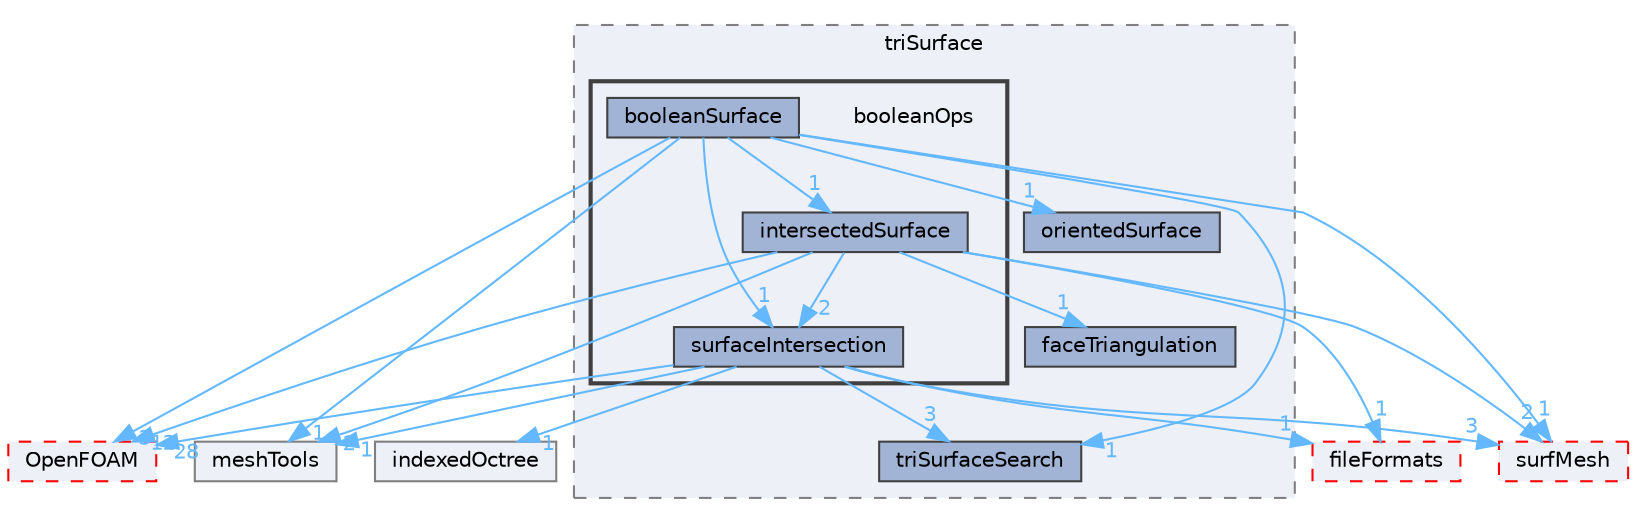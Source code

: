 digraph "src/meshTools/triSurface/booleanOps"
{
 // LATEX_PDF_SIZE
  bgcolor="transparent";
  edge [fontname=Helvetica,fontsize=10,labelfontname=Helvetica,labelfontsize=10];
  node [fontname=Helvetica,fontsize=10,shape=box,height=0.2,width=0.4];
  compound=true
  subgraph clusterdir_2c4b96702ead4056d900947b6784ec65 {
    graph [ bgcolor="#edf0f7", pencolor="grey50", label="triSurface", fontname=Helvetica,fontsize=10 style="filled,dashed", URL="dir_2c4b96702ead4056d900947b6784ec65.html",tooltip=""]
  dir_1e5edae9d759078229e47ceedd1169a4 [label="orientedSurface", fillcolor="#a2b4d6", color="grey25", style="filled", URL="dir_1e5edae9d759078229e47ceedd1169a4.html",tooltip=""];
  dir_db58b4bbfae9cbaaed3d5fced27a0a3c [label="triSurfaceSearch", fillcolor="#a2b4d6", color="grey25", style="filled", URL="dir_db58b4bbfae9cbaaed3d5fced27a0a3c.html",tooltip=""];
  dir_da3509cb0aa4194f68b34816ff3a5687 [label="faceTriangulation", fillcolor="#a2b4d6", color="grey25", style="filled", URL="dir_da3509cb0aa4194f68b34816ff3a5687.html",tooltip=""];
  subgraph clusterdir_74d5f0ef26cbc0ed5739a8bd0c9545b2 {
    graph [ bgcolor="#edf0f7", pencolor="grey25", label="", fontname=Helvetica,fontsize=10 style="filled,bold", URL="dir_74d5f0ef26cbc0ed5739a8bd0c9545b2.html",tooltip=""]
    dir_74d5f0ef26cbc0ed5739a8bd0c9545b2 [shape=plaintext, label="booleanOps"];
  dir_b1dd4b4f6e1327b07aa56bea92df78f9 [label="booleanSurface", fillcolor="#a2b4d6", color="grey25", style="filled", URL="dir_b1dd4b4f6e1327b07aa56bea92df78f9.html",tooltip=""];
  dir_48887ee3a7ed9e7dfb18bb977eed01ab [label="intersectedSurface", fillcolor="#a2b4d6", color="grey25", style="filled", URL="dir_48887ee3a7ed9e7dfb18bb977eed01ab.html",tooltip=""];
  dir_cf2ca4f86f4934f2123a4df964d41e6f [label="surfaceIntersection", fillcolor="#a2b4d6", color="grey25", style="filled", URL="dir_cf2ca4f86f4934f2123a4df964d41e6f.html",tooltip=""];
  }
  }
  dir_c5473ff19b20e6ec4dfe5c310b3778a8 [label="OpenFOAM", fillcolor="#edf0f7", color="red", style="filled,dashed", URL="dir_c5473ff19b20e6ec4dfe5c310b3778a8.html",tooltip=""];
  dir_ed89494532d84cde5bd7df6bbfcbe2dc [label="meshTools", fillcolor="#edf0f7", color="grey50", style="filled", URL="dir_ed89494532d84cde5bd7df6bbfcbe2dc.html",tooltip=""];
  dir_0a88fe22feb23ce5f078a04a1df67721 [label="surfMesh", fillcolor="#edf0f7", color="red", style="filled,dashed", URL="dir_0a88fe22feb23ce5f078a04a1df67721.html",tooltip=""];
  dir_b05602f37bb521a7142c0a3e200b5f35 [label="fileFormats", fillcolor="#edf0f7", color="red", style="filled,dashed", URL="dir_b05602f37bb521a7142c0a3e200b5f35.html",tooltip=""];
  dir_daefbc79e43b4c6de930591d46791fc2 [label="indexedOctree", fillcolor="#edf0f7", color="grey50", style="filled", URL="dir_daefbc79e43b4c6de930591d46791fc2.html",tooltip=""];
  dir_b1dd4b4f6e1327b07aa56bea92df78f9->dir_0a88fe22feb23ce5f078a04a1df67721 [headlabel="1", labeldistance=1.5 headhref="dir_000315_003891.html" href="dir_000315_003891.html" color="steelblue1" fontcolor="steelblue1"];
  dir_b1dd4b4f6e1327b07aa56bea92df78f9->dir_1e5edae9d759078229e47ceedd1169a4 [headlabel="1", labeldistance=1.5 headhref="dir_000315_002716.html" href="dir_000315_002716.html" color="steelblue1" fontcolor="steelblue1"];
  dir_b1dd4b4f6e1327b07aa56bea92df78f9->dir_48887ee3a7ed9e7dfb18bb977eed01ab [headlabel="1", labeldistance=1.5 headhref="dir_000315_001946.html" href="dir_000315_001946.html" color="steelblue1" fontcolor="steelblue1"];
  dir_b1dd4b4f6e1327b07aa56bea92df78f9->dir_c5473ff19b20e6ec4dfe5c310b3778a8 [headlabel="3", labeldistance=1.5 headhref="dir_000315_002695.html" href="dir_000315_002695.html" color="steelblue1" fontcolor="steelblue1"];
  dir_b1dd4b4f6e1327b07aa56bea92df78f9->dir_cf2ca4f86f4934f2123a4df964d41e6f [headlabel="1", labeldistance=1.5 headhref="dir_000315_003850.html" href="dir_000315_003850.html" color="steelblue1" fontcolor="steelblue1"];
  dir_b1dd4b4f6e1327b07aa56bea92df78f9->dir_db58b4bbfae9cbaaed3d5fced27a0a3c [headlabel="1", labeldistance=1.5 headhref="dir_000315_004129.html" href="dir_000315_004129.html" color="steelblue1" fontcolor="steelblue1"];
  dir_b1dd4b4f6e1327b07aa56bea92df78f9->dir_ed89494532d84cde5bd7df6bbfcbe2dc [headlabel="1", labeldistance=1.5 headhref="dir_000315_002383.html" href="dir_000315_002383.html" color="steelblue1" fontcolor="steelblue1"];
  dir_48887ee3a7ed9e7dfb18bb977eed01ab->dir_0a88fe22feb23ce5f078a04a1df67721 [headlabel="2", labeldistance=1.5 headhref="dir_001946_003891.html" href="dir_001946_003891.html" color="steelblue1" fontcolor="steelblue1"];
  dir_48887ee3a7ed9e7dfb18bb977eed01ab->dir_b05602f37bb521a7142c0a3e200b5f35 [headlabel="1", labeldistance=1.5 headhref="dir_001946_001353.html" href="dir_001946_001353.html" color="steelblue1" fontcolor="steelblue1"];
  dir_48887ee3a7ed9e7dfb18bb977eed01ab->dir_c5473ff19b20e6ec4dfe5c310b3778a8 [headlabel="12", labeldistance=1.5 headhref="dir_001946_002695.html" href="dir_001946_002695.html" color="steelblue1" fontcolor="steelblue1"];
  dir_48887ee3a7ed9e7dfb18bb977eed01ab->dir_cf2ca4f86f4934f2123a4df964d41e6f [headlabel="2", labeldistance=1.5 headhref="dir_001946_003850.html" href="dir_001946_003850.html" color="steelblue1" fontcolor="steelblue1"];
  dir_48887ee3a7ed9e7dfb18bb977eed01ab->dir_da3509cb0aa4194f68b34816ff3a5687 [headlabel="1", labeldistance=1.5 headhref="dir_001946_001273.html" href="dir_001946_001273.html" color="steelblue1" fontcolor="steelblue1"];
  dir_48887ee3a7ed9e7dfb18bb977eed01ab->dir_ed89494532d84cde5bd7df6bbfcbe2dc [headlabel="2", labeldistance=1.5 headhref="dir_001946_002383.html" href="dir_001946_002383.html" color="steelblue1" fontcolor="steelblue1"];
  dir_cf2ca4f86f4934f2123a4df964d41e6f->dir_0a88fe22feb23ce5f078a04a1df67721 [headlabel="3", labeldistance=1.5 headhref="dir_003850_003891.html" href="dir_003850_003891.html" color="steelblue1" fontcolor="steelblue1"];
  dir_cf2ca4f86f4934f2123a4df964d41e6f->dir_b05602f37bb521a7142c0a3e200b5f35 [headlabel="1", labeldistance=1.5 headhref="dir_003850_001353.html" href="dir_003850_001353.html" color="steelblue1" fontcolor="steelblue1"];
  dir_cf2ca4f86f4934f2123a4df964d41e6f->dir_c5473ff19b20e6ec4dfe5c310b3778a8 [headlabel="28", labeldistance=1.5 headhref="dir_003850_002695.html" href="dir_003850_002695.html" color="steelblue1" fontcolor="steelblue1"];
  dir_cf2ca4f86f4934f2123a4df964d41e6f->dir_daefbc79e43b4c6de930591d46791fc2 [headlabel="1", labeldistance=1.5 headhref="dir_003850_001834.html" href="dir_003850_001834.html" color="steelblue1" fontcolor="steelblue1"];
  dir_cf2ca4f86f4934f2123a4df964d41e6f->dir_db58b4bbfae9cbaaed3d5fced27a0a3c [headlabel="3", labeldistance=1.5 headhref="dir_003850_004129.html" href="dir_003850_004129.html" color="steelblue1" fontcolor="steelblue1"];
  dir_cf2ca4f86f4934f2123a4df964d41e6f->dir_ed89494532d84cde5bd7df6bbfcbe2dc [headlabel="1", labeldistance=1.5 headhref="dir_003850_002383.html" href="dir_003850_002383.html" color="steelblue1" fontcolor="steelblue1"];
}
